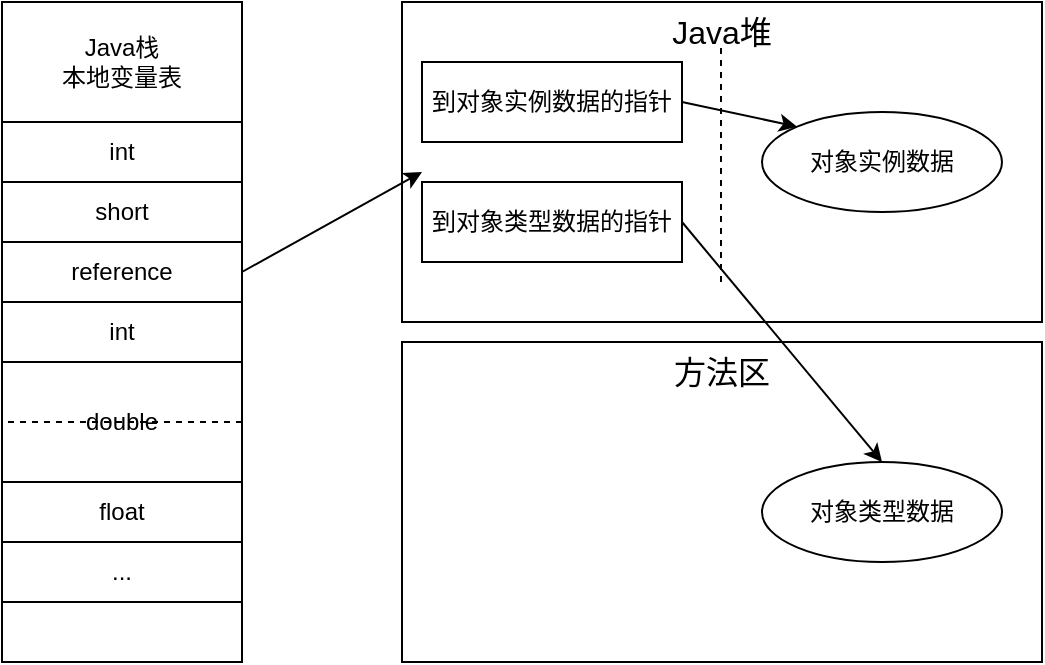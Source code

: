 <mxfile version="21.5.1" type="device" pages="2">
  <diagram name="handler" id="WdEz1DyhTl9yvIL3OVVK">
    <mxGraphModel dx="1036" dy="606" grid="1" gridSize="10" guides="1" tooltips="1" connect="1" arrows="1" fold="1" page="1" pageScale="1" pageWidth="1169" pageHeight="827" math="0" shadow="0">
      <root>
        <mxCell id="0" />
        <mxCell id="1" parent="0" />
        <mxCell id="Pw-LhZ21m4NqpW8B4SQS-1" value="Java栈&lt;br&gt;本地变量表" style="rounded=0;whiteSpace=wrap;html=1;" parent="1" vertex="1">
          <mxGeometry x="160" y="80" width="120" height="60" as="geometry" />
        </mxCell>
        <mxCell id="Pw-LhZ21m4NqpW8B4SQS-3" value="int" style="rounded=0;whiteSpace=wrap;html=1;" parent="1" vertex="1">
          <mxGeometry x="160" y="140" width="120" height="30" as="geometry" />
        </mxCell>
        <mxCell id="Pw-LhZ21m4NqpW8B4SQS-4" value="short" style="rounded=0;whiteSpace=wrap;html=1;" parent="1" vertex="1">
          <mxGeometry x="160" y="170" width="120" height="30" as="geometry" />
        </mxCell>
        <mxCell id="Pw-LhZ21m4NqpW8B4SQS-5" value="reference" style="rounded=0;whiteSpace=wrap;html=1;" parent="1" vertex="1">
          <mxGeometry x="160" y="200" width="120" height="30" as="geometry" />
        </mxCell>
        <mxCell id="Pw-LhZ21m4NqpW8B4SQS-6" value="int" style="rounded=0;whiteSpace=wrap;html=1;" parent="1" vertex="1">
          <mxGeometry x="160" y="230" width="120" height="30" as="geometry" />
        </mxCell>
        <mxCell id="Pw-LhZ21m4NqpW8B4SQS-10" value="double" style="rounded=0;whiteSpace=wrap;html=1;" parent="1" vertex="1">
          <mxGeometry x="160" y="260" width="120" height="60" as="geometry" />
        </mxCell>
        <mxCell id="Pw-LhZ21m4NqpW8B4SQS-11" value="" style="rounded=0;whiteSpace=wrap;html=1;fillColor=none;dashed=1;" parent="1" vertex="1">
          <mxGeometry x="160" y="260" width="120" height="30" as="geometry" />
        </mxCell>
        <mxCell id="Pw-LhZ21m4NqpW8B4SQS-13" value="float" style="rounded=0;whiteSpace=wrap;html=1;" parent="1" vertex="1">
          <mxGeometry x="160" y="320" width="120" height="30" as="geometry" />
        </mxCell>
        <mxCell id="Pw-LhZ21m4NqpW8B4SQS-14" value="..." style="rounded=0;whiteSpace=wrap;html=1;" parent="1" vertex="1">
          <mxGeometry x="160" y="350" width="120" height="30" as="geometry" />
        </mxCell>
        <mxCell id="Pw-LhZ21m4NqpW8B4SQS-15" value="" style="rounded=0;whiteSpace=wrap;html=1;" parent="1" vertex="1">
          <mxGeometry x="160" y="380" width="120" height="30" as="geometry" />
        </mxCell>
        <mxCell id="Pw-LhZ21m4NqpW8B4SQS-16" value="&lt;p style=&quot;line-height: 120%;&quot;&gt;&lt;br&gt;&lt;/p&gt;" style="rounded=0;whiteSpace=wrap;html=1;" parent="1" vertex="1">
          <mxGeometry x="360" y="80" width="320" height="160" as="geometry" />
        </mxCell>
        <mxCell id="Pw-LhZ21m4NqpW8B4SQS-17" value="" style="rounded=0;whiteSpace=wrap;html=1;" parent="1" vertex="1">
          <mxGeometry x="360" y="250" width="320" height="160" as="geometry" />
        </mxCell>
        <mxCell id="Pw-LhZ21m4NqpW8B4SQS-18" value="" style="endArrow=none;dashed=1;html=1;rounded=0;" parent="1" edge="1">
          <mxGeometry width="50" height="50" relative="1" as="geometry">
            <mxPoint x="519.5" y="220" as="sourcePoint" />
            <mxPoint x="519.5" y="100" as="targetPoint" />
          </mxGeometry>
        </mxCell>
        <mxCell id="Pw-LhZ21m4NqpW8B4SQS-20" value="到对象实例数据的指针" style="rounded=0;whiteSpace=wrap;html=1;" parent="1" vertex="1">
          <mxGeometry x="370" y="110" width="130" height="40" as="geometry" />
        </mxCell>
        <mxCell id="Pw-LhZ21m4NqpW8B4SQS-21" value="到对象类型数据的指针" style="rounded=0;whiteSpace=wrap;html=1;" parent="1" vertex="1">
          <mxGeometry x="370" y="170" width="130" height="40" as="geometry" />
        </mxCell>
        <mxCell id="Pw-LhZ21m4NqpW8B4SQS-22" value="对象实例数据" style="ellipse;whiteSpace=wrap;html=1;" parent="1" vertex="1">
          <mxGeometry x="540" y="135" width="120" height="50" as="geometry" />
        </mxCell>
        <mxCell id="Pw-LhZ21m4NqpW8B4SQS-23" value="对象类型数据" style="ellipse;whiteSpace=wrap;html=1;" parent="1" vertex="1">
          <mxGeometry x="540" y="310" width="120" height="50" as="geometry" />
        </mxCell>
        <mxCell id="Pw-LhZ21m4NqpW8B4SQS-25" value="" style="endArrow=classic;html=1;rounded=0;exitX=1;exitY=0.5;exitDx=0;exitDy=0;" parent="1" edge="1">
          <mxGeometry width="50" height="50" relative="1" as="geometry">
            <mxPoint x="280" y="215" as="sourcePoint" />
            <mxPoint x="370" y="165" as="targetPoint" />
          </mxGeometry>
        </mxCell>
        <mxCell id="Pw-LhZ21m4NqpW8B4SQS-27" value="" style="endArrow=classic;html=1;rounded=0;exitX=1;exitY=0.5;exitDx=0;exitDy=0;entryX=0;entryY=0;entryDx=0;entryDy=0;" parent="1" source="Pw-LhZ21m4NqpW8B4SQS-20" target="Pw-LhZ21m4NqpW8B4SQS-22" edge="1">
          <mxGeometry width="50" height="50" relative="1" as="geometry">
            <mxPoint x="470" y="540" as="sourcePoint" />
            <mxPoint x="520" y="490" as="targetPoint" />
          </mxGeometry>
        </mxCell>
        <mxCell id="Pw-LhZ21m4NqpW8B4SQS-28" value="" style="endArrow=classic;html=1;rounded=0;exitX=1;exitY=0.5;exitDx=0;exitDy=0;entryX=0.5;entryY=0;entryDx=0;entryDy=0;" parent="1" source="Pw-LhZ21m4NqpW8B4SQS-21" target="Pw-LhZ21m4NqpW8B4SQS-23" edge="1">
          <mxGeometry width="50" height="50" relative="1" as="geometry">
            <mxPoint x="500" y="530" as="sourcePoint" />
            <mxPoint x="550" y="480" as="targetPoint" />
          </mxGeometry>
        </mxCell>
        <mxCell id="Qej16MZ1L9mEpA0QG1_X-2" value="Java堆" style="text;html=1;strokeColor=none;fillColor=none;align=center;verticalAlign=middle;whiteSpace=wrap;rounded=0;fontSize=16;" parent="1" vertex="1">
          <mxGeometry x="490" y="80" width="60" height="30" as="geometry" />
        </mxCell>
        <mxCell id="Qej16MZ1L9mEpA0QG1_X-3" value="方法区" style="text;html=1;strokeColor=none;fillColor=none;align=center;verticalAlign=middle;whiteSpace=wrap;rounded=0;fontSize=16;" parent="1" vertex="1">
          <mxGeometry x="490" y="250" width="60" height="30" as="geometry" />
        </mxCell>
      </root>
    </mxGraphModel>
  </diagram>
  <diagram id="4F-FRiXs9aaFQ07frqdt" name="direct_pointer">
    <mxGraphModel dx="1036" dy="606" grid="1" gridSize="10" guides="1" tooltips="1" connect="1" arrows="1" fold="1" page="1" pageScale="1" pageWidth="1169" pageHeight="827" math="0" shadow="0">
      <root>
        <mxCell id="0" />
        <mxCell id="1" parent="0" />
        <mxCell id="DS0RjojeTytAd-aRjD8a-1" value="Java栈&lt;br&gt;本地变量表" style="rounded=0;whiteSpace=wrap;html=1;" parent="1" vertex="1">
          <mxGeometry x="160" y="80" width="120" height="60" as="geometry" />
        </mxCell>
        <mxCell id="DS0RjojeTytAd-aRjD8a-2" value="int" style="rounded=0;whiteSpace=wrap;html=1;" parent="1" vertex="1">
          <mxGeometry x="160" y="140" width="120" height="30" as="geometry" />
        </mxCell>
        <mxCell id="DS0RjojeTytAd-aRjD8a-3" value="short" style="rounded=0;whiteSpace=wrap;html=1;" parent="1" vertex="1">
          <mxGeometry x="160" y="170" width="120" height="30" as="geometry" />
        </mxCell>
        <mxCell id="DS0RjojeTytAd-aRjD8a-4" value="reference" style="rounded=0;whiteSpace=wrap;html=1;" parent="1" vertex="1">
          <mxGeometry x="160" y="200" width="120" height="30" as="geometry" />
        </mxCell>
        <mxCell id="DS0RjojeTytAd-aRjD8a-5" value="int" style="rounded=0;whiteSpace=wrap;html=1;" parent="1" vertex="1">
          <mxGeometry x="160" y="230" width="120" height="30" as="geometry" />
        </mxCell>
        <mxCell id="DS0RjojeTytAd-aRjD8a-6" value="double" style="rounded=0;whiteSpace=wrap;html=1;" parent="1" vertex="1">
          <mxGeometry x="160" y="260" width="120" height="60" as="geometry" />
        </mxCell>
        <mxCell id="DS0RjojeTytAd-aRjD8a-7" value="" style="rounded=0;whiteSpace=wrap;html=1;fillColor=none;dashed=1;" parent="1" vertex="1">
          <mxGeometry x="160" y="260" width="120" height="30" as="geometry" />
        </mxCell>
        <mxCell id="DS0RjojeTytAd-aRjD8a-8" value="float" style="rounded=0;whiteSpace=wrap;html=1;" parent="1" vertex="1">
          <mxGeometry x="160" y="320" width="120" height="30" as="geometry" />
        </mxCell>
        <mxCell id="DS0RjojeTytAd-aRjD8a-9" value="..." style="rounded=0;whiteSpace=wrap;html=1;" parent="1" vertex="1">
          <mxGeometry x="160" y="350" width="120" height="30" as="geometry" />
        </mxCell>
        <mxCell id="DS0RjojeTytAd-aRjD8a-10" value="" style="rounded=0;whiteSpace=wrap;html=1;" parent="1" vertex="1">
          <mxGeometry x="160" y="380" width="120" height="30" as="geometry" />
        </mxCell>
        <mxCell id="DS0RjojeTytAd-aRjD8a-11" value="&lt;p style=&quot;line-height: 120%;&quot;&gt;&lt;br&gt;&lt;/p&gt;" style="rounded=0;whiteSpace=wrap;html=1;" parent="1" vertex="1">
          <mxGeometry x="360" y="80" width="320" height="160" as="geometry" />
        </mxCell>
        <mxCell id="DS0RjojeTytAd-aRjD8a-12" value="" style="rounded=0;whiteSpace=wrap;html=1;" parent="1" vertex="1">
          <mxGeometry x="360" y="250" width="320" height="160" as="geometry" />
        </mxCell>
        <mxCell id="DS0RjojeTytAd-aRjD8a-16" value="对象实例数据" style="ellipse;whiteSpace=wrap;html=1;horizontal=1;verticalAlign=top;" parent="1" vertex="1">
          <mxGeometry x="380" y="120" width="270" height="100" as="geometry" />
        </mxCell>
        <mxCell id="DS0RjojeTytAd-aRjD8a-15" value="到对象类型数据的指针" style="rounded=0;whiteSpace=wrap;html=1;" parent="1" vertex="1">
          <mxGeometry x="455" y="160" width="130" height="40" as="geometry" />
        </mxCell>
        <mxCell id="DS0RjojeTytAd-aRjD8a-17" value="对象类型数据" style="ellipse;whiteSpace=wrap;html=1;" parent="1" vertex="1">
          <mxGeometry x="540" y="310" width="120" height="50" as="geometry" />
        </mxCell>
        <mxCell id="DS0RjojeTytAd-aRjD8a-18" value="" style="endArrow=classic;html=1;rounded=0;exitX=1;exitY=0.5;exitDx=0;exitDy=0;entryX=0;entryY=0.5;entryDx=0;entryDy=0;" parent="1" target="DS0RjojeTytAd-aRjD8a-16" edge="1">
          <mxGeometry width="50" height="50" relative="1" as="geometry">
            <mxPoint x="280" y="215" as="sourcePoint" />
            <mxPoint x="370" y="165" as="targetPoint" />
          </mxGeometry>
        </mxCell>
        <mxCell id="DS0RjojeTytAd-aRjD8a-20" value="" style="endArrow=classic;html=1;rounded=0;exitX=0.555;exitY=1.115;exitDx=0;exitDy=0;entryX=0.5;entryY=0;entryDx=0;entryDy=0;exitPerimeter=0;" parent="1" source="DS0RjojeTytAd-aRjD8a-15" target="DS0RjojeTytAd-aRjD8a-17" edge="1">
          <mxGeometry width="50" height="50" relative="1" as="geometry">
            <mxPoint x="500" y="530" as="sourcePoint" />
            <mxPoint x="550" y="480" as="targetPoint" />
          </mxGeometry>
        </mxCell>
        <mxCell id="DS0RjojeTytAd-aRjD8a-21" value="Java堆" style="text;html=1;strokeColor=none;fillColor=none;align=center;verticalAlign=middle;whiteSpace=wrap;rounded=0;fontSize=16;" parent="1" vertex="1">
          <mxGeometry x="490" y="80" width="60" height="30" as="geometry" />
        </mxCell>
        <mxCell id="DS0RjojeTytAd-aRjD8a-22" value="方法区" style="text;html=1;strokeColor=none;fillColor=none;align=center;verticalAlign=middle;whiteSpace=wrap;rounded=0;fontSize=16;" parent="1" vertex="1">
          <mxGeometry x="490" y="250" width="60" height="30" as="geometry" />
        </mxCell>
      </root>
    </mxGraphModel>
  </diagram>
</mxfile>
